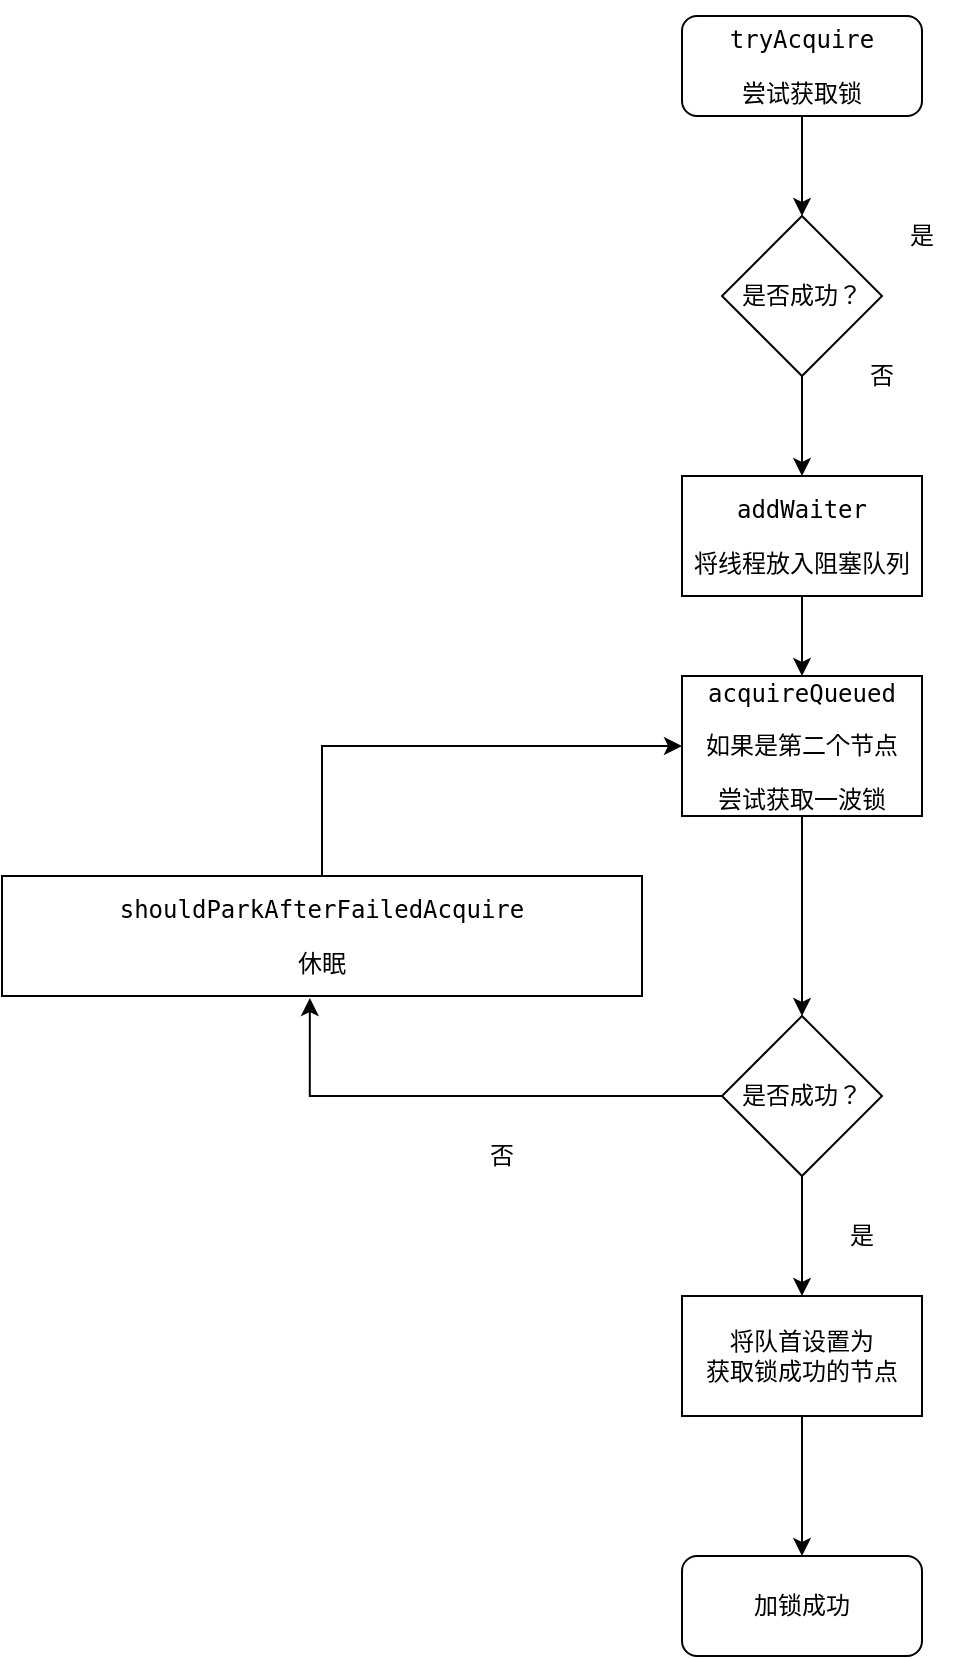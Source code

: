<mxfile version="14.3.2" type="github">
  <diagram id="DgnT1mjYg6i9lSHJ5LXc" name="Page-1">
    <mxGraphModel dx="1773" dy="536" grid="1" gridSize="10" guides="1" tooltips="1" connect="1" arrows="1" fold="1" page="1" pageScale="1" pageWidth="827" pageHeight="1169" math="0" shadow="0">
      <root>
        <mxCell id="0" />
        <mxCell id="1" parent="0" />
        <mxCell id="JnagVXhHZpreYVgcCVJZ-9" style="edgeStyle=orthogonalEdgeStyle;rounded=0;orthogonalLoop=1;jettySize=auto;html=1;entryX=0.5;entryY=0;entryDx=0;entryDy=0;" edge="1" parent="1" source="JnagVXhHZpreYVgcCVJZ-1" target="JnagVXhHZpreYVgcCVJZ-2">
          <mxGeometry relative="1" as="geometry" />
        </mxCell>
        <mxCell id="JnagVXhHZpreYVgcCVJZ-1" value="&lt;pre&gt;tryAcquire&lt;/pre&gt;&lt;pre&gt;尝试获取锁&lt;/pre&gt;" style="rounded=1;whiteSpace=wrap;html=1;" vertex="1" parent="1">
          <mxGeometry x="210" y="100" width="120" height="50" as="geometry" />
        </mxCell>
        <mxCell id="JnagVXhHZpreYVgcCVJZ-10" style="edgeStyle=orthogonalEdgeStyle;rounded=0;orthogonalLoop=1;jettySize=auto;html=1;entryX=0.5;entryY=0;entryDx=0;entryDy=0;" edge="1" parent="1" source="JnagVXhHZpreYVgcCVJZ-2" target="JnagVXhHZpreYVgcCVJZ-3">
          <mxGeometry relative="1" as="geometry" />
        </mxCell>
        <mxCell id="JnagVXhHZpreYVgcCVJZ-2" value="是否成功？" style="rhombus;whiteSpace=wrap;html=1;" vertex="1" parent="1">
          <mxGeometry x="230" y="200" width="80" height="80" as="geometry" />
        </mxCell>
        <mxCell id="JnagVXhHZpreYVgcCVJZ-11" style="edgeStyle=orthogonalEdgeStyle;rounded=0;orthogonalLoop=1;jettySize=auto;html=1;entryX=0.5;entryY=0;entryDx=0;entryDy=0;" edge="1" parent="1" source="JnagVXhHZpreYVgcCVJZ-3" target="JnagVXhHZpreYVgcCVJZ-4">
          <mxGeometry relative="1" as="geometry" />
        </mxCell>
        <mxCell id="JnagVXhHZpreYVgcCVJZ-3" value="&lt;pre&gt;addWaiter&lt;/pre&gt;&lt;pre&gt;将线程放入阻塞队列&lt;/pre&gt;" style="rounded=0;whiteSpace=wrap;html=1;" vertex="1" parent="1">
          <mxGeometry x="210" y="330" width="120" height="60" as="geometry" />
        </mxCell>
        <mxCell id="JnagVXhHZpreYVgcCVJZ-12" style="edgeStyle=orthogonalEdgeStyle;rounded=0;orthogonalLoop=1;jettySize=auto;html=1;entryX=0.5;entryY=0;entryDx=0;entryDy=0;" edge="1" parent="1" source="JnagVXhHZpreYVgcCVJZ-4" target="JnagVXhHZpreYVgcCVJZ-5">
          <mxGeometry relative="1" as="geometry" />
        </mxCell>
        <mxCell id="JnagVXhHZpreYVgcCVJZ-4" value="&lt;pre&gt;acquireQueued&lt;/pre&gt;&lt;pre&gt;如果是第二个节点&lt;/pre&gt;&lt;pre&gt;尝试获取一波锁&lt;/pre&gt;" style="rounded=0;whiteSpace=wrap;html=1;" vertex="1" parent="1">
          <mxGeometry x="210" y="430" width="120" height="70" as="geometry" />
        </mxCell>
        <mxCell id="JnagVXhHZpreYVgcCVJZ-13" style="edgeStyle=orthogonalEdgeStyle;rounded=0;orthogonalLoop=1;jettySize=auto;html=1;exitX=0.5;exitY=1;exitDx=0;exitDy=0;entryX=0.5;entryY=0;entryDx=0;entryDy=0;" edge="1" parent="1" source="JnagVXhHZpreYVgcCVJZ-5" target="JnagVXhHZpreYVgcCVJZ-6">
          <mxGeometry relative="1" as="geometry" />
        </mxCell>
        <mxCell id="JnagVXhHZpreYVgcCVJZ-20" style="edgeStyle=orthogonalEdgeStyle;rounded=0;orthogonalLoop=1;jettySize=auto;html=1;exitX=0;exitY=0.5;exitDx=0;exitDy=0;entryX=0.481;entryY=1.017;entryDx=0;entryDy=0;entryPerimeter=0;" edge="1" parent="1" source="JnagVXhHZpreYVgcCVJZ-5" target="JnagVXhHZpreYVgcCVJZ-19">
          <mxGeometry relative="1" as="geometry" />
        </mxCell>
        <mxCell id="JnagVXhHZpreYVgcCVJZ-5" value="是否成功？" style="rhombus;whiteSpace=wrap;html=1;" vertex="1" parent="1">
          <mxGeometry x="230" y="600" width="80" height="80" as="geometry" />
        </mxCell>
        <mxCell id="JnagVXhHZpreYVgcCVJZ-14" style="edgeStyle=orthogonalEdgeStyle;rounded=0;orthogonalLoop=1;jettySize=auto;html=1;exitX=0.5;exitY=1;exitDx=0;exitDy=0;entryX=0.5;entryY=0;entryDx=0;entryDy=0;" edge="1" parent="1" source="JnagVXhHZpreYVgcCVJZ-6" target="JnagVXhHZpreYVgcCVJZ-7">
          <mxGeometry relative="1" as="geometry" />
        </mxCell>
        <mxCell id="JnagVXhHZpreYVgcCVJZ-6" value="将队首设置为&lt;br&gt;获取锁成功的节点" style="rounded=0;whiteSpace=wrap;html=1;" vertex="1" parent="1">
          <mxGeometry x="210" y="740" width="120" height="60" as="geometry" />
        </mxCell>
        <mxCell id="JnagVXhHZpreYVgcCVJZ-7" value="&lt;pre&gt;加锁成功&lt;/pre&gt;" style="rounded=1;whiteSpace=wrap;html=1;" vertex="1" parent="1">
          <mxGeometry x="210" y="870" width="120" height="50" as="geometry" />
        </mxCell>
        <mxCell id="JnagVXhHZpreYVgcCVJZ-15" value="是" style="text;html=1;strokeColor=none;fillColor=none;align=center;verticalAlign=middle;whiteSpace=wrap;rounded=0;" vertex="1" parent="1">
          <mxGeometry x="310" y="200" width="40" height="20" as="geometry" />
        </mxCell>
        <mxCell id="JnagVXhHZpreYVgcCVJZ-16" value="否" style="text;html=1;strokeColor=none;fillColor=none;align=center;verticalAlign=middle;whiteSpace=wrap;rounded=0;" vertex="1" parent="1">
          <mxGeometry x="290" y="270" width="40" height="20" as="geometry" />
        </mxCell>
        <mxCell id="JnagVXhHZpreYVgcCVJZ-18" value="是" style="text;html=1;strokeColor=none;fillColor=none;align=center;verticalAlign=middle;whiteSpace=wrap;rounded=0;" vertex="1" parent="1">
          <mxGeometry x="280" y="700" width="40" height="20" as="geometry" />
        </mxCell>
        <mxCell id="JnagVXhHZpreYVgcCVJZ-21" style="edgeStyle=orthogonalEdgeStyle;rounded=0;orthogonalLoop=1;jettySize=auto;html=1;exitX=0.5;exitY=0;exitDx=0;exitDy=0;entryX=0;entryY=0.5;entryDx=0;entryDy=0;" edge="1" parent="1" source="JnagVXhHZpreYVgcCVJZ-19" target="JnagVXhHZpreYVgcCVJZ-4">
          <mxGeometry relative="1" as="geometry" />
        </mxCell>
        <mxCell id="JnagVXhHZpreYVgcCVJZ-19" value="&lt;pre&gt;shouldParkAfterFailedAcquire&lt;/pre&gt;&lt;pre&gt;休眠&lt;/pre&gt;" style="rounded=0;whiteSpace=wrap;html=1;" vertex="1" parent="1">
          <mxGeometry x="-130" y="530" width="320" height="60" as="geometry" />
        </mxCell>
        <mxCell id="JnagVXhHZpreYVgcCVJZ-22" value="否" style="text;html=1;strokeColor=none;fillColor=none;align=center;verticalAlign=middle;whiteSpace=wrap;rounded=0;" vertex="1" parent="1">
          <mxGeometry x="100" y="660" width="40" height="20" as="geometry" />
        </mxCell>
      </root>
    </mxGraphModel>
  </diagram>
</mxfile>
